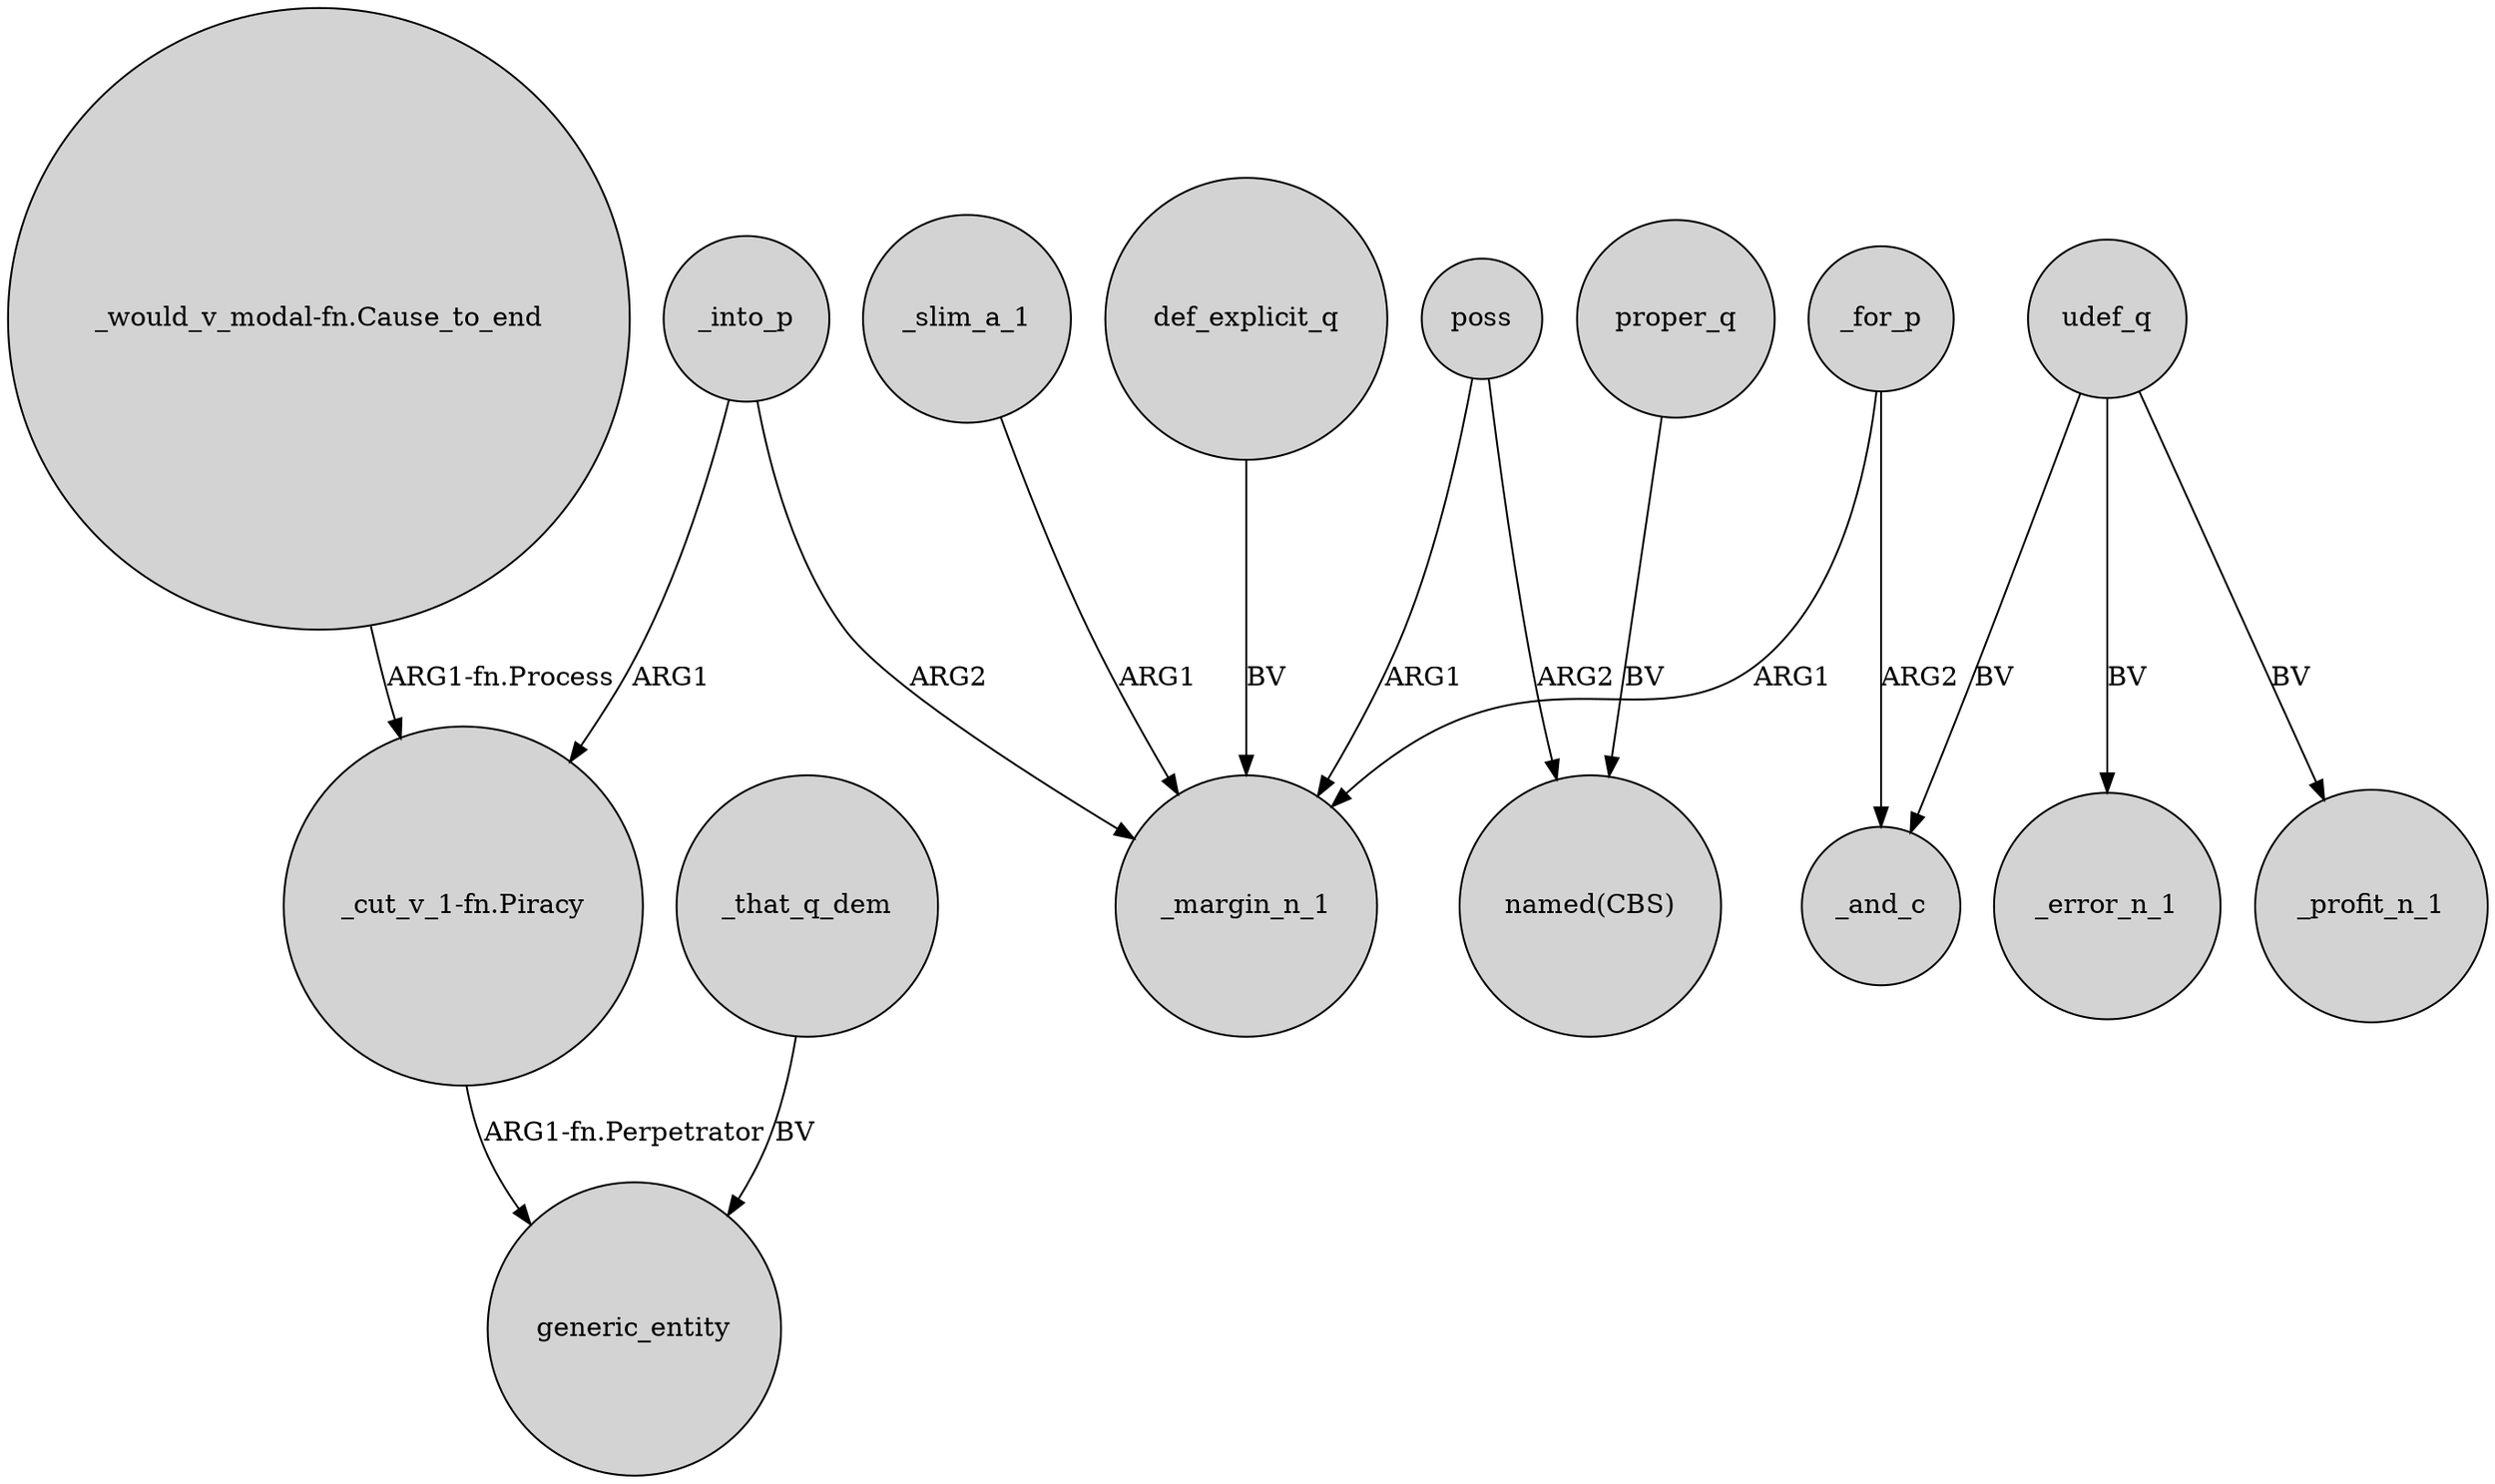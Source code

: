 digraph {
	node [shape=circle style=filled]
	"_cut_v_1-fn.Piracy" -> generic_entity [label="ARG1-fn.Perpetrator"]
	udef_q -> _profit_n_1 [label=BV]
	proper_q -> "named(CBS)" [label=BV]
	_into_p -> _margin_n_1 [label=ARG2]
	udef_q -> _error_n_1 [label=BV]
	poss -> "named(CBS)" [label=ARG2]
	poss -> _margin_n_1 [label=ARG1]
	udef_q -> _and_c [label=BV]
	_that_q_dem -> generic_entity [label=BV]
	"_would_v_modal-fn.Cause_to_end" -> "_cut_v_1-fn.Piracy" [label="ARG1-fn.Process"]
	def_explicit_q -> _margin_n_1 [label=BV]
	_for_p -> _margin_n_1 [label=ARG1]
	_into_p -> "_cut_v_1-fn.Piracy" [label=ARG1]
	_slim_a_1 -> _margin_n_1 [label=ARG1]
	_for_p -> _and_c [label=ARG2]
}

